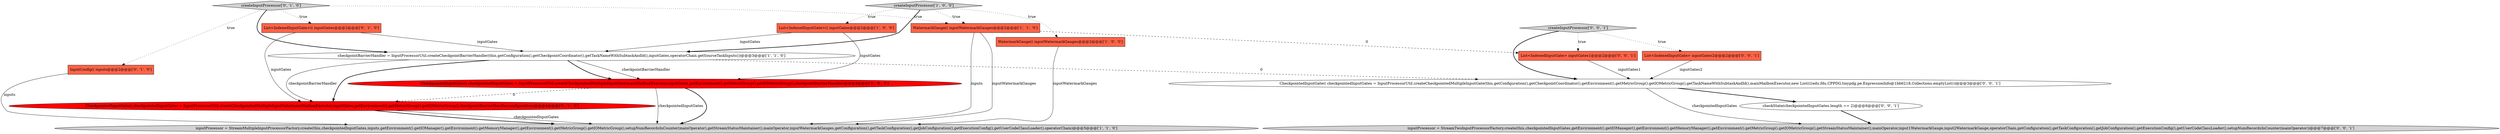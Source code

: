 digraph {
6 [style = filled, label = "WatermarkGauge(( inputWatermarkGauges@@@2@@@['1', '1', '0']", fillcolor = tomato, shape = box image = "AAA0AAABBB1BBB"];
1 [style = filled, label = "List<IndexedInputGate>(( inputGates@@@2@@@['1', '0', '0']", fillcolor = tomato, shape = box image = "AAA0AAABBB1BBB"];
3 [style = filled, label = "WatermarkGauge(( inputWatermarkGauges@@@2@@@['1', '0', '0']", fillcolor = tomato, shape = box image = "AAA0AAABBB1BBB"];
5 [style = filled, label = "inputProcessor = StreamMultipleInputProcessorFactory.create(this,checkpointedInputGates,inputs,getEnvironment().getIOManager(),getEnvironment().getMemoryManager(),getEnvironment().getMetricGroup().getIOMetricGroup(),setupNumRecordsInCounter(mainOperator),getStreamStatusMaintainer(),mainOperator,inputWatermarkGauges,getConfiguration(),getTaskConfiguration(),getJobConfiguration(),getExecutionConfig(),getUserCodeClassLoader(),operatorChain)@@@5@@@['1', '1', '0']", fillcolor = lightgray, shape = ellipse image = "AAA0AAABBB1BBB"];
9 [style = filled, label = "createInputProcessor['0', '1', '0']", fillcolor = lightgray, shape = diamond image = "AAA0AAABBB2BBB"];
11 [style = filled, label = "List<IndexedInputGate> inputGates2@@@2@@@['0', '0', '1']", fillcolor = tomato, shape = box image = "AAA0AAABBB3BBB"];
7 [style = filled, label = "InputConfig(( inputs@@@2@@@['0', '1', '0']", fillcolor = tomato, shape = box image = "AAA0AAABBB2BBB"];
12 [style = filled, label = "inputProcessor = StreamTwoInputProcessorFactory.create(this,checkpointedInputGates,getEnvironment().getIOManager(),getEnvironment().getMemoryManager(),getEnvironment().getMetricGroup().getIOMetricGroup(),getStreamStatusMaintainer(),mainOperator,input1WatermarkGauge,input2WatermarkGauge,operatorChain,getConfiguration(),getTaskConfiguration(),getJobConfiguration(),getExecutionConfig(),getUserCodeClassLoader(),setupNumRecordsInCounter(mainOperator))@@@7@@@['0', '0', '1']", fillcolor = lightgray, shape = ellipse image = "AAA0AAABBB3BBB"];
13 [style = filled, label = "List<IndexedInputGate> inputGates1@@@2@@@['0', '0', '1']", fillcolor = tomato, shape = box image = "AAA0AAABBB3BBB"];
15 [style = filled, label = "CheckpointedInputGate(( checkpointedInputGates = InputProcessorUtil.createCheckpointedMultipleInputGate(this,getConfiguration(),getCheckpointCoordinator(),getEnvironment().getMetricGroup().getIOMetricGroup(),getTaskNameWithSubtaskAndId(),mainMailboxExecutor,new List((((edu.fdu.CPPDG.tinypdg.pe.ExpressionInfo@1bb6218,Collections.emptyList())@@@3@@@['0', '0', '1']", fillcolor = white, shape = ellipse image = "AAA0AAABBB3BBB"];
16 [style = filled, label = "checkState(checkpointedInputGates.length == 2)@@@6@@@['0', '0', '1']", fillcolor = white, shape = ellipse image = "AAA0AAABBB3BBB"];
0 [style = filled, label = "checkpointBarrierHandler = InputProcessorUtil.createCheckpointBarrierHandler(this,getConfiguration(),getCheckpointCoordinator(),getTaskNameWithSubtaskAndId(),inputGates,operatorChain.getSourceTaskInputs())@@@3@@@['1', '1', '0']", fillcolor = white, shape = ellipse image = "AAA0AAABBB1BBB"];
8 [style = filled, label = "List<IndexedInputGate>(( inputGates@@@2@@@['0', '1', '0']", fillcolor = tomato, shape = box image = "AAA0AAABBB2BBB"];
14 [style = filled, label = "createInputProcessor['0', '0', '1']", fillcolor = lightgray, shape = diamond image = "AAA0AAABBB3BBB"];
2 [style = filled, label = "createInputProcessor['1', '0', '0']", fillcolor = lightgray, shape = diamond image = "AAA0AAABBB1BBB"];
4 [style = filled, label = "CheckpointedInputGate(( checkpointedInputGates = InputProcessorUtil.createCheckpointedMultipleInputGate(mainMailboxExecutor,inputGates,getEnvironment().getMetricGroup().getIOMetricGroup(),checkpointBarrierHandler)@@@4@@@['1', '0', '0']", fillcolor = red, shape = ellipse image = "AAA1AAABBB1BBB"];
10 [style = filled, label = "CheckpointedInputGate(( checkpointedInputGates = InputProcessorUtil.createCheckpointedMultipleInputGate(mainMailboxExecutor,inputGates,getEnvironment().getMetricGroup().getIOMetricGroup(),checkpointBarrierHandler,configuration)@@@4@@@['0', '1', '0']", fillcolor = red, shape = ellipse image = "AAA1AAABBB2BBB"];
2->3 [style = dotted, label="true"];
9->0 [style = bold, label=""];
10->5 [style = solid, label="checkpointedInputGates"];
1->0 [style = solid, label="inputGates"];
8->0 [style = solid, label="inputGates"];
0->15 [style = dashed, label="0"];
1->4 [style = solid, label="inputGates"];
0->4 [style = solid, label="checkpointBarrierHandler"];
13->15 [style = solid, label="inputGates1"];
15->16 [style = bold, label=""];
9->6 [style = dotted, label="true"];
14->13 [style = dotted, label="true"];
11->15 [style = solid, label="inputGates2"];
6->5 [style = solid, label="inputs"];
9->8 [style = dotted, label="true"];
8->10 [style = solid, label="inputGates"];
0->10 [style = bold, label=""];
15->12 [style = solid, label="checkpointedInputGates"];
2->0 [style = bold, label=""];
10->5 [style = bold, label=""];
6->13 [style = dashed, label="0"];
6->5 [style = solid, label="inputWatermarkGauges"];
0->4 [style = bold, label=""];
2->1 [style = dotted, label="true"];
2->6 [style = dotted, label="true"];
7->5 [style = solid, label="inputs"];
14->11 [style = dotted, label="true"];
14->15 [style = bold, label=""];
3->5 [style = solid, label="inputWatermarkGauges"];
9->7 [style = dotted, label="true"];
4->10 [style = dashed, label="0"];
4->5 [style = solid, label="checkpointedInputGates"];
4->5 [style = bold, label=""];
16->12 [style = bold, label=""];
0->10 [style = solid, label="checkpointBarrierHandler"];
}
